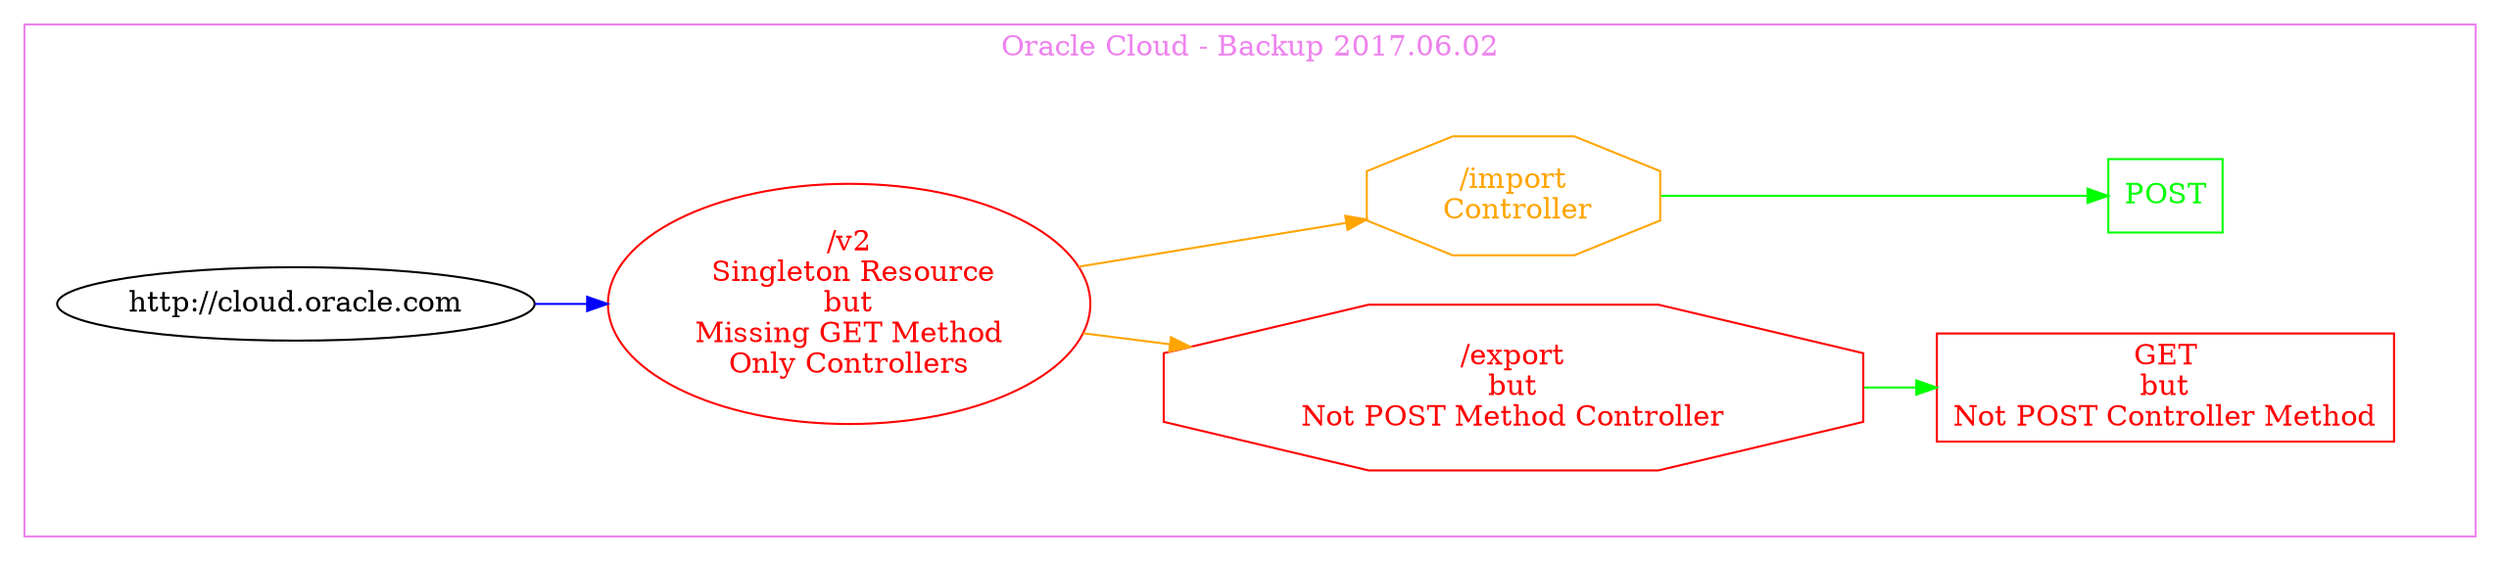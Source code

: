 digraph Cloud_Computing_REST_API {
rankdir="LR";
subgraph cluster_0 {
label="Oracle Cloud - Backup 2017.06.02"
color=violet
fontcolor=violet
subgraph cluster_1 {
label=""
color=white
fontcolor=white
node1 [label="http://cloud.oracle.com", shape="ellipse", color="black", fontcolor="black"]
node1 -> node2 [color="blue", fontcolor="blue"]
subgraph cluster_2 {
label=""
color=white
fontcolor=white
node2 [label="/v2\n Singleton Resource\nbut\nMissing GET Method\nOnly Controllers", shape="ellipse", color="red", fontcolor="red"]
node2 -> node3 [color="orange", fontcolor="orange"]
subgraph cluster_3 {
label=""
color=white
fontcolor=white
node3 [label="/export\nbut\nNot POST Method Controller", shape="octagon", color="red", fontcolor="red"]
node3 -> node4 [color="green", fontcolor="green"]
subgraph cluster_4 {
label=""
color=white
fontcolor=white
node4 [label="GET\nbut\nNot POST Controller Method", shape="box", color="red", fontcolor="red"]
}
}
node2 -> node5 [color="orange", fontcolor="orange"]
subgraph cluster_5 {
label=""
color=white
fontcolor=white
node5 [label="/import\n Controller", shape="octagon", color="orange", fontcolor="orange"]
node5 -> node6 [color="green", fontcolor="green"]
subgraph cluster_6 {
label=""
color=white
fontcolor=white
node6 [label="POST", shape="box", color="green", fontcolor="green"]
}
}
}
}
}
}
